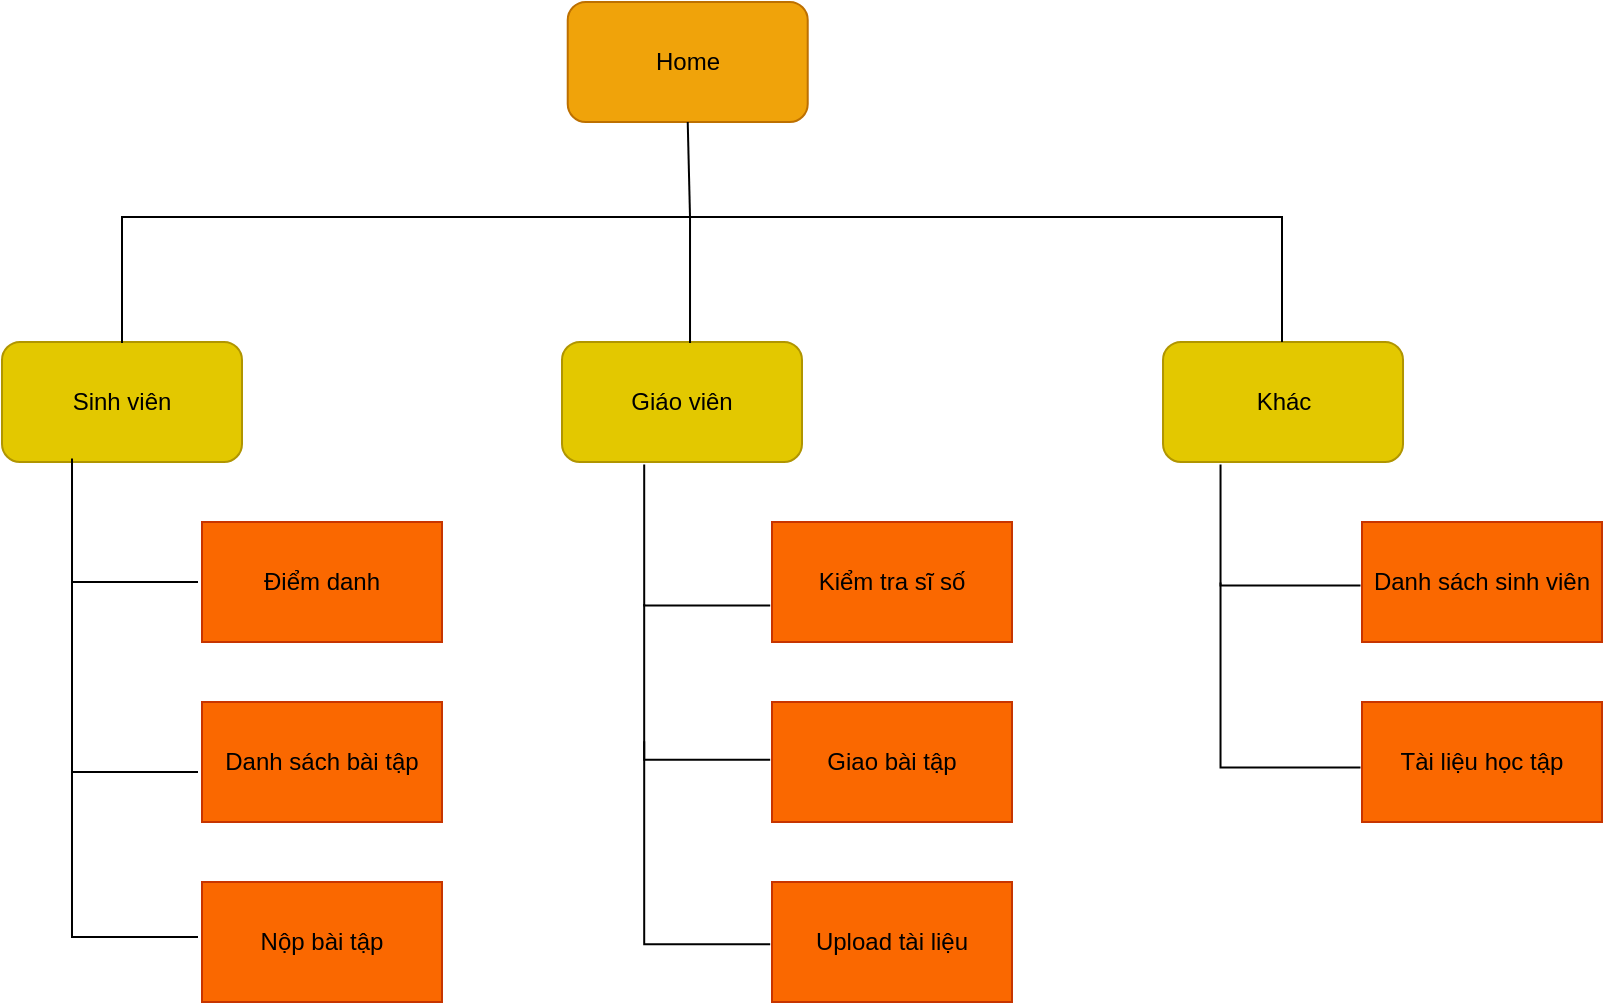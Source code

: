 <mxfile version="20.0.1" type="github"><diagram id="wmf4Xv9IB-IBaccb2GFh" name="Page-1"><mxGraphModel dx="868" dy="450" grid="1" gridSize="10" guides="1" tooltips="1" connect="1" arrows="1" fold="1" page="1" pageScale="1" pageWidth="850" pageHeight="1100" math="0" shadow="0"><root><mxCell id="0"/><mxCell id="1" parent="0"/><mxCell id="8DaakuAmd0TpQQSdPnLK-1" value="Home" style="rounded=1;whiteSpace=wrap;html=1;fillColor=#f0a30a;strokeColor=#BD7000;fontColor=#000000;" vertex="1" parent="1"><mxGeometry x="322.86" y="50" width="120" height="60" as="geometry"/></mxCell><mxCell id="8DaakuAmd0TpQQSdPnLK-2" value="Sinh viên" style="rounded=1;whiteSpace=wrap;html=1;fillColor=#e3c800;fontColor=#000000;strokeColor=#B09500;" vertex="1" parent="1"><mxGeometry x="40" y="220" width="120" height="60" as="geometry"/></mxCell><mxCell id="8DaakuAmd0TpQQSdPnLK-3" value="Giáo viên" style="rounded=1;whiteSpace=wrap;html=1;fillColor=#e3c800;fontColor=#000000;strokeColor=#B09500;" vertex="1" parent="1"><mxGeometry x="320" y="220" width="120" height="60" as="geometry"/></mxCell><mxCell id="8DaakuAmd0TpQQSdPnLK-4" value="Điểm danh&lt;br&gt;" style="rounded=0;whiteSpace=wrap;html=1;fillColor=#fa6800;fontColor=#000000;strokeColor=#C73500;" vertex="1" parent="1"><mxGeometry x="140" y="310" width="120" height="60" as="geometry"/></mxCell><mxCell id="8DaakuAmd0TpQQSdPnLK-5" value="Nộp bài tập" style="rounded=0;whiteSpace=wrap;html=1;fillColor=#fa6800;fontColor=#000000;strokeColor=#C73500;" vertex="1" parent="1"><mxGeometry x="140" y="490" width="120" height="60" as="geometry"/></mxCell><mxCell id="8DaakuAmd0TpQQSdPnLK-6" value="Danh sách sinh viên" style="rounded=0;whiteSpace=wrap;html=1;fillColor=#fa6800;fontColor=#000000;strokeColor=#C73500;" vertex="1" parent="1"><mxGeometry x="720" y="310" width="120" height="60" as="geometry"/></mxCell><mxCell id="8DaakuAmd0TpQQSdPnLK-7" value="Danh sách bài tập" style="rounded=0;whiteSpace=wrap;html=1;fillColor=#fa6800;fontColor=#000000;strokeColor=#C73500;" vertex="1" parent="1"><mxGeometry x="140" y="400" width="120" height="60" as="geometry"/></mxCell><mxCell id="8DaakuAmd0TpQQSdPnLK-10" value="Giao bài tập" style="rounded=0;whiteSpace=wrap;html=1;fillColor=#fa6800;fontColor=#000000;strokeColor=#C73500;" vertex="1" parent="1"><mxGeometry x="425" y="400" width="120" height="60" as="geometry"/></mxCell><mxCell id="8DaakuAmd0TpQQSdPnLK-11" value="Upload tài liệu" style="rounded=0;whiteSpace=wrap;html=1;fillColor=#fa6800;fontColor=#000000;strokeColor=#C73500;" vertex="1" parent="1"><mxGeometry x="425" y="490" width="120" height="60" as="geometry"/></mxCell><mxCell id="8DaakuAmd0TpQQSdPnLK-12" value="Kiểm tra sĩ số" style="rounded=0;whiteSpace=wrap;html=1;rotation=0;fillColor=#fa6800;fontColor=#000000;strokeColor=#C73500;" vertex="1" parent="1"><mxGeometry x="425" y="310" width="120" height="60" as="geometry"/></mxCell><mxCell id="8DaakuAmd0TpQQSdPnLK-13" value="Khác" style="rounded=1;whiteSpace=wrap;html=1;fillColor=#e3c800;fontColor=#000000;strokeColor=#B09500;" vertex="1" parent="1"><mxGeometry x="620.51" y="220" width="120" height="60" as="geometry"/></mxCell><mxCell id="8DaakuAmd0TpQQSdPnLK-14" value="Tài liệu học tập" style="rounded=0;whiteSpace=wrap;html=1;fillColor=#fa6800;fontColor=#000000;strokeColor=#C73500;" vertex="1" parent="1"><mxGeometry x="720" y="400" width="120" height="60" as="geometry"/></mxCell><mxCell id="8DaakuAmd0TpQQSdPnLK-18" value="" style="shape=partialRectangle;whiteSpace=wrap;html=1;bottom=0;right=0;fillColor=none;rotation=-90;" vertex="1" parent="1"><mxGeometry x="75.63" y="278.13" width="61.25" height="62.5" as="geometry"/></mxCell><mxCell id="8DaakuAmd0TpQQSdPnLK-19" value="" style="shape=partialRectangle;whiteSpace=wrap;html=1;bottom=0;right=0;fillColor=none;rotation=-90;" vertex="1" parent="1"><mxGeometry x="57.81" y="355.31" width="96.88" height="62.5" as="geometry"/></mxCell><mxCell id="8DaakuAmd0TpQQSdPnLK-20" value="" style="shape=partialRectangle;whiteSpace=wrap;html=1;bottom=0;right=0;fillColor=none;rotation=-90;" vertex="1" parent="1"><mxGeometry x="63.9" y="443.91" width="84.69" height="62.5" as="geometry"/></mxCell><mxCell id="8DaakuAmd0TpQQSdPnLK-21" value="" style="shape=partialRectangle;whiteSpace=wrap;html=1;bottom=0;right=0;fillColor=none;rotation=-90;" vertex="1" parent="1"><mxGeometry x="357.35" y="285.48" width="70" height="62.5" as="geometry"/></mxCell><mxCell id="8DaakuAmd0TpQQSdPnLK-22" value="" style="shape=partialRectangle;whiteSpace=wrap;html=1;bottom=0;right=0;fillColor=none;rotation=-90;" vertex="1" parent="1"><mxGeometry x="353.67" y="358.98" width="77.35" height="62.5" as="geometry"/></mxCell><mxCell id="8DaakuAmd0TpQQSdPnLK-23" value="" style="shape=partialRectangle;whiteSpace=wrap;html=1;bottom=0;right=0;fillColor=none;rotation=-90;" vertex="1" parent="1"><mxGeometry x="341.84" y="439.34" width="101.02" height="62.5" as="geometry"/></mxCell><mxCell id="8DaakuAmd0TpQQSdPnLK-24" value="" style="shape=partialRectangle;whiteSpace=wrap;html=1;bottom=0;right=0;fillColor=none;rotation=-90;" vertex="1" parent="1"><mxGeometry x="654.01" y="277.02" width="60" height="69.49" as="geometry"/></mxCell><mxCell id="8DaakuAmd0TpQQSdPnLK-26" value="" style="shape=partialRectangle;whiteSpace=wrap;html=1;bottom=0;right=0;fillColor=none;rotation=-90;" vertex="1" parent="1"><mxGeometry x="638" y="351.98" width="92.01" height="69.49" as="geometry"/></mxCell><mxCell id="8DaakuAmd0TpQQSdPnLK-27" value="" style="shape=partialRectangle;whiteSpace=wrap;html=1;bottom=0;right=0;fillColor=none;rotation=0;" vertex="1" parent="1"><mxGeometry x="100" y="157.5" width="290" height="62.5" as="geometry"/></mxCell><mxCell id="8DaakuAmd0TpQQSdPnLK-28" value="" style="shape=partialRectangle;whiteSpace=wrap;html=1;bottom=0;right=0;fillColor=none;rotation=0;" vertex="1" parent="1"><mxGeometry x="384.01" y="157.5" width="295.99" height="62.5" as="geometry"/></mxCell><mxCell id="8DaakuAmd0TpQQSdPnLK-29" value="" style="endArrow=none;html=1;rounded=0;exitX=1;exitY=1;exitDx=0;exitDy=0;" edge="1" parent="1" source="8DaakuAmd0TpQQSdPnLK-28"><mxGeometry width="50" height="50" relative="1" as="geometry"><mxPoint x="630" y="207.5" as="sourcePoint"/><mxPoint x="680" y="157.5" as="targetPoint"/></mxGeometry></mxCell><mxCell id="8DaakuAmd0TpQQSdPnLK-31" value="" style="endArrow=none;html=1;rounded=0;exitX=0;exitY=0;exitDx=0;exitDy=0;entryX=0.5;entryY=1;entryDx=0;entryDy=0;" edge="1" parent="1" source="8DaakuAmd0TpQQSdPnLK-28" target="8DaakuAmd0TpQQSdPnLK-1"><mxGeometry width="50" height="50" relative="1" as="geometry"><mxPoint x="400" y="270" as="sourcePoint"/><mxPoint x="377" y="130" as="targetPoint"/></mxGeometry></mxCell></root></mxGraphModel></diagram></mxfile>